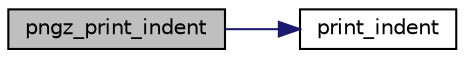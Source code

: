 digraph "pngz_print_indent"
{
 // LATEX_PDF_SIZE
  edge [fontname="Helvetica",fontsize="10",labelfontname="Helvetica",labelfontsize="10"];
  node [fontname="Helvetica",fontsize="10",shape=record];
  rankdir="LR";
  Node1 [label="pngz_print_indent",height=0.2,width=0.4,color="black", fillcolor="grey75", style="filled", fontcolor="black",tooltip="print a pngz ztruct contents."];
  Node1 -> Node2 [color="midnightblue",fontsize="10",style="solid",fontname="Helvetica"];
  Node2 [label="print_indent",height=0.2,width=0.4,color="black", fillcolor="white", style="filled",URL="$pngz_8c.html#a0c004f2a440b956639119bff50f3a32a",tooltip=" "];
}
